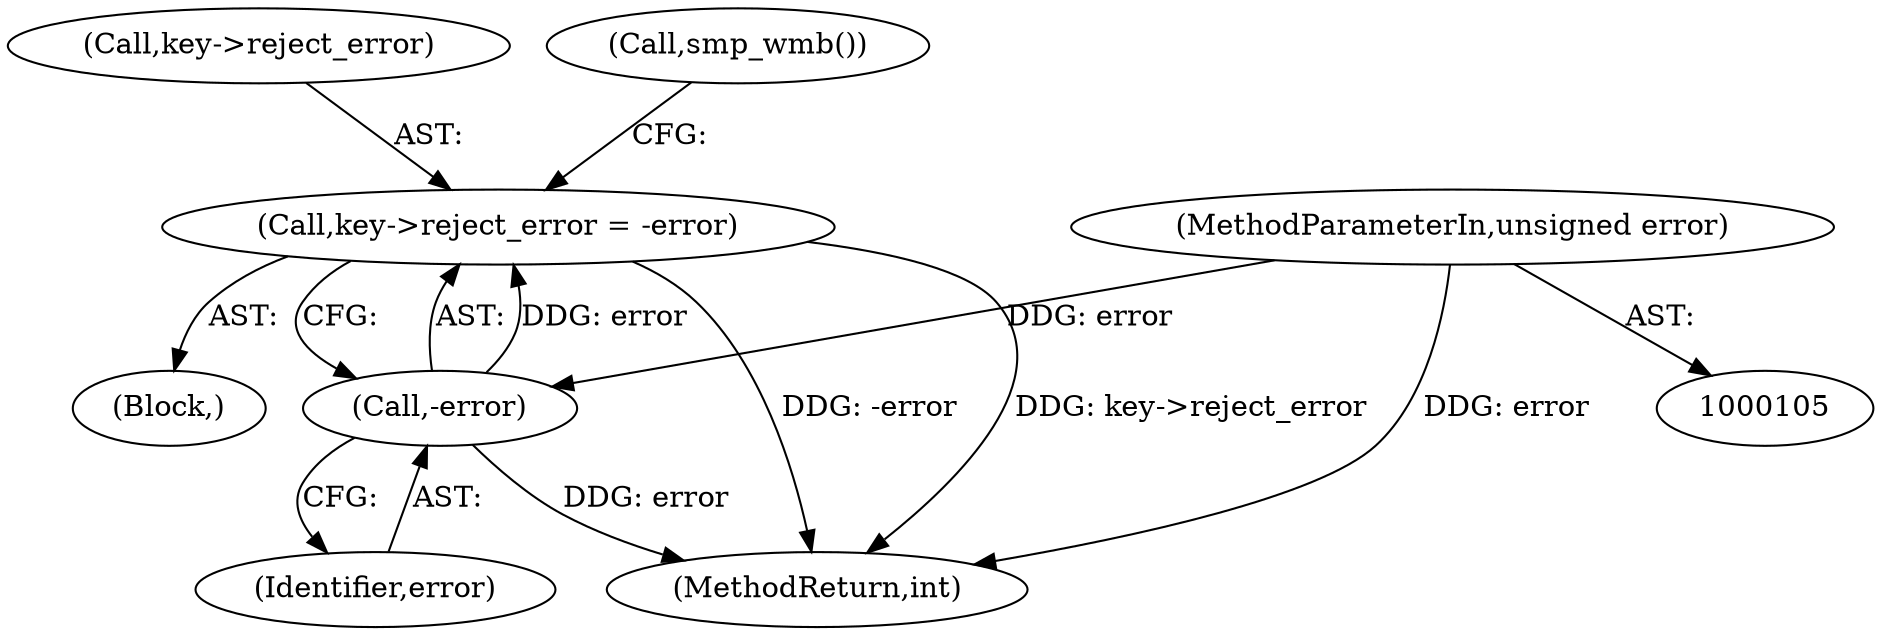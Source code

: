 digraph "0_linux_38327424b40bcebe2de92d07312c89360ac9229a@pointer" {
"1000170" [label="(Call,key->reject_error = -error)"];
"1000174" [label="(Call,-error)"];
"1000108" [label="(MethodParameterIn,unsigned error)"];
"1000265" [label="(MethodReturn,int)"];
"1000171" [label="(Call,key->reject_error)"];
"1000175" [label="(Identifier,error)"];
"1000176" [label="(Call,smp_wmb())"];
"1000108" [label="(MethodParameterIn,unsigned error)"];
"1000162" [label="(Block,)"];
"1000174" [label="(Call,-error)"];
"1000170" [label="(Call,key->reject_error = -error)"];
"1000170" -> "1000162"  [label="AST: "];
"1000170" -> "1000174"  [label="CFG: "];
"1000171" -> "1000170"  [label="AST: "];
"1000174" -> "1000170"  [label="AST: "];
"1000176" -> "1000170"  [label="CFG: "];
"1000170" -> "1000265"  [label="DDG: key->reject_error"];
"1000170" -> "1000265"  [label="DDG: -error"];
"1000174" -> "1000170"  [label="DDG: error"];
"1000174" -> "1000175"  [label="CFG: "];
"1000175" -> "1000174"  [label="AST: "];
"1000174" -> "1000265"  [label="DDG: error"];
"1000108" -> "1000174"  [label="DDG: error"];
"1000108" -> "1000105"  [label="AST: "];
"1000108" -> "1000265"  [label="DDG: error"];
}
